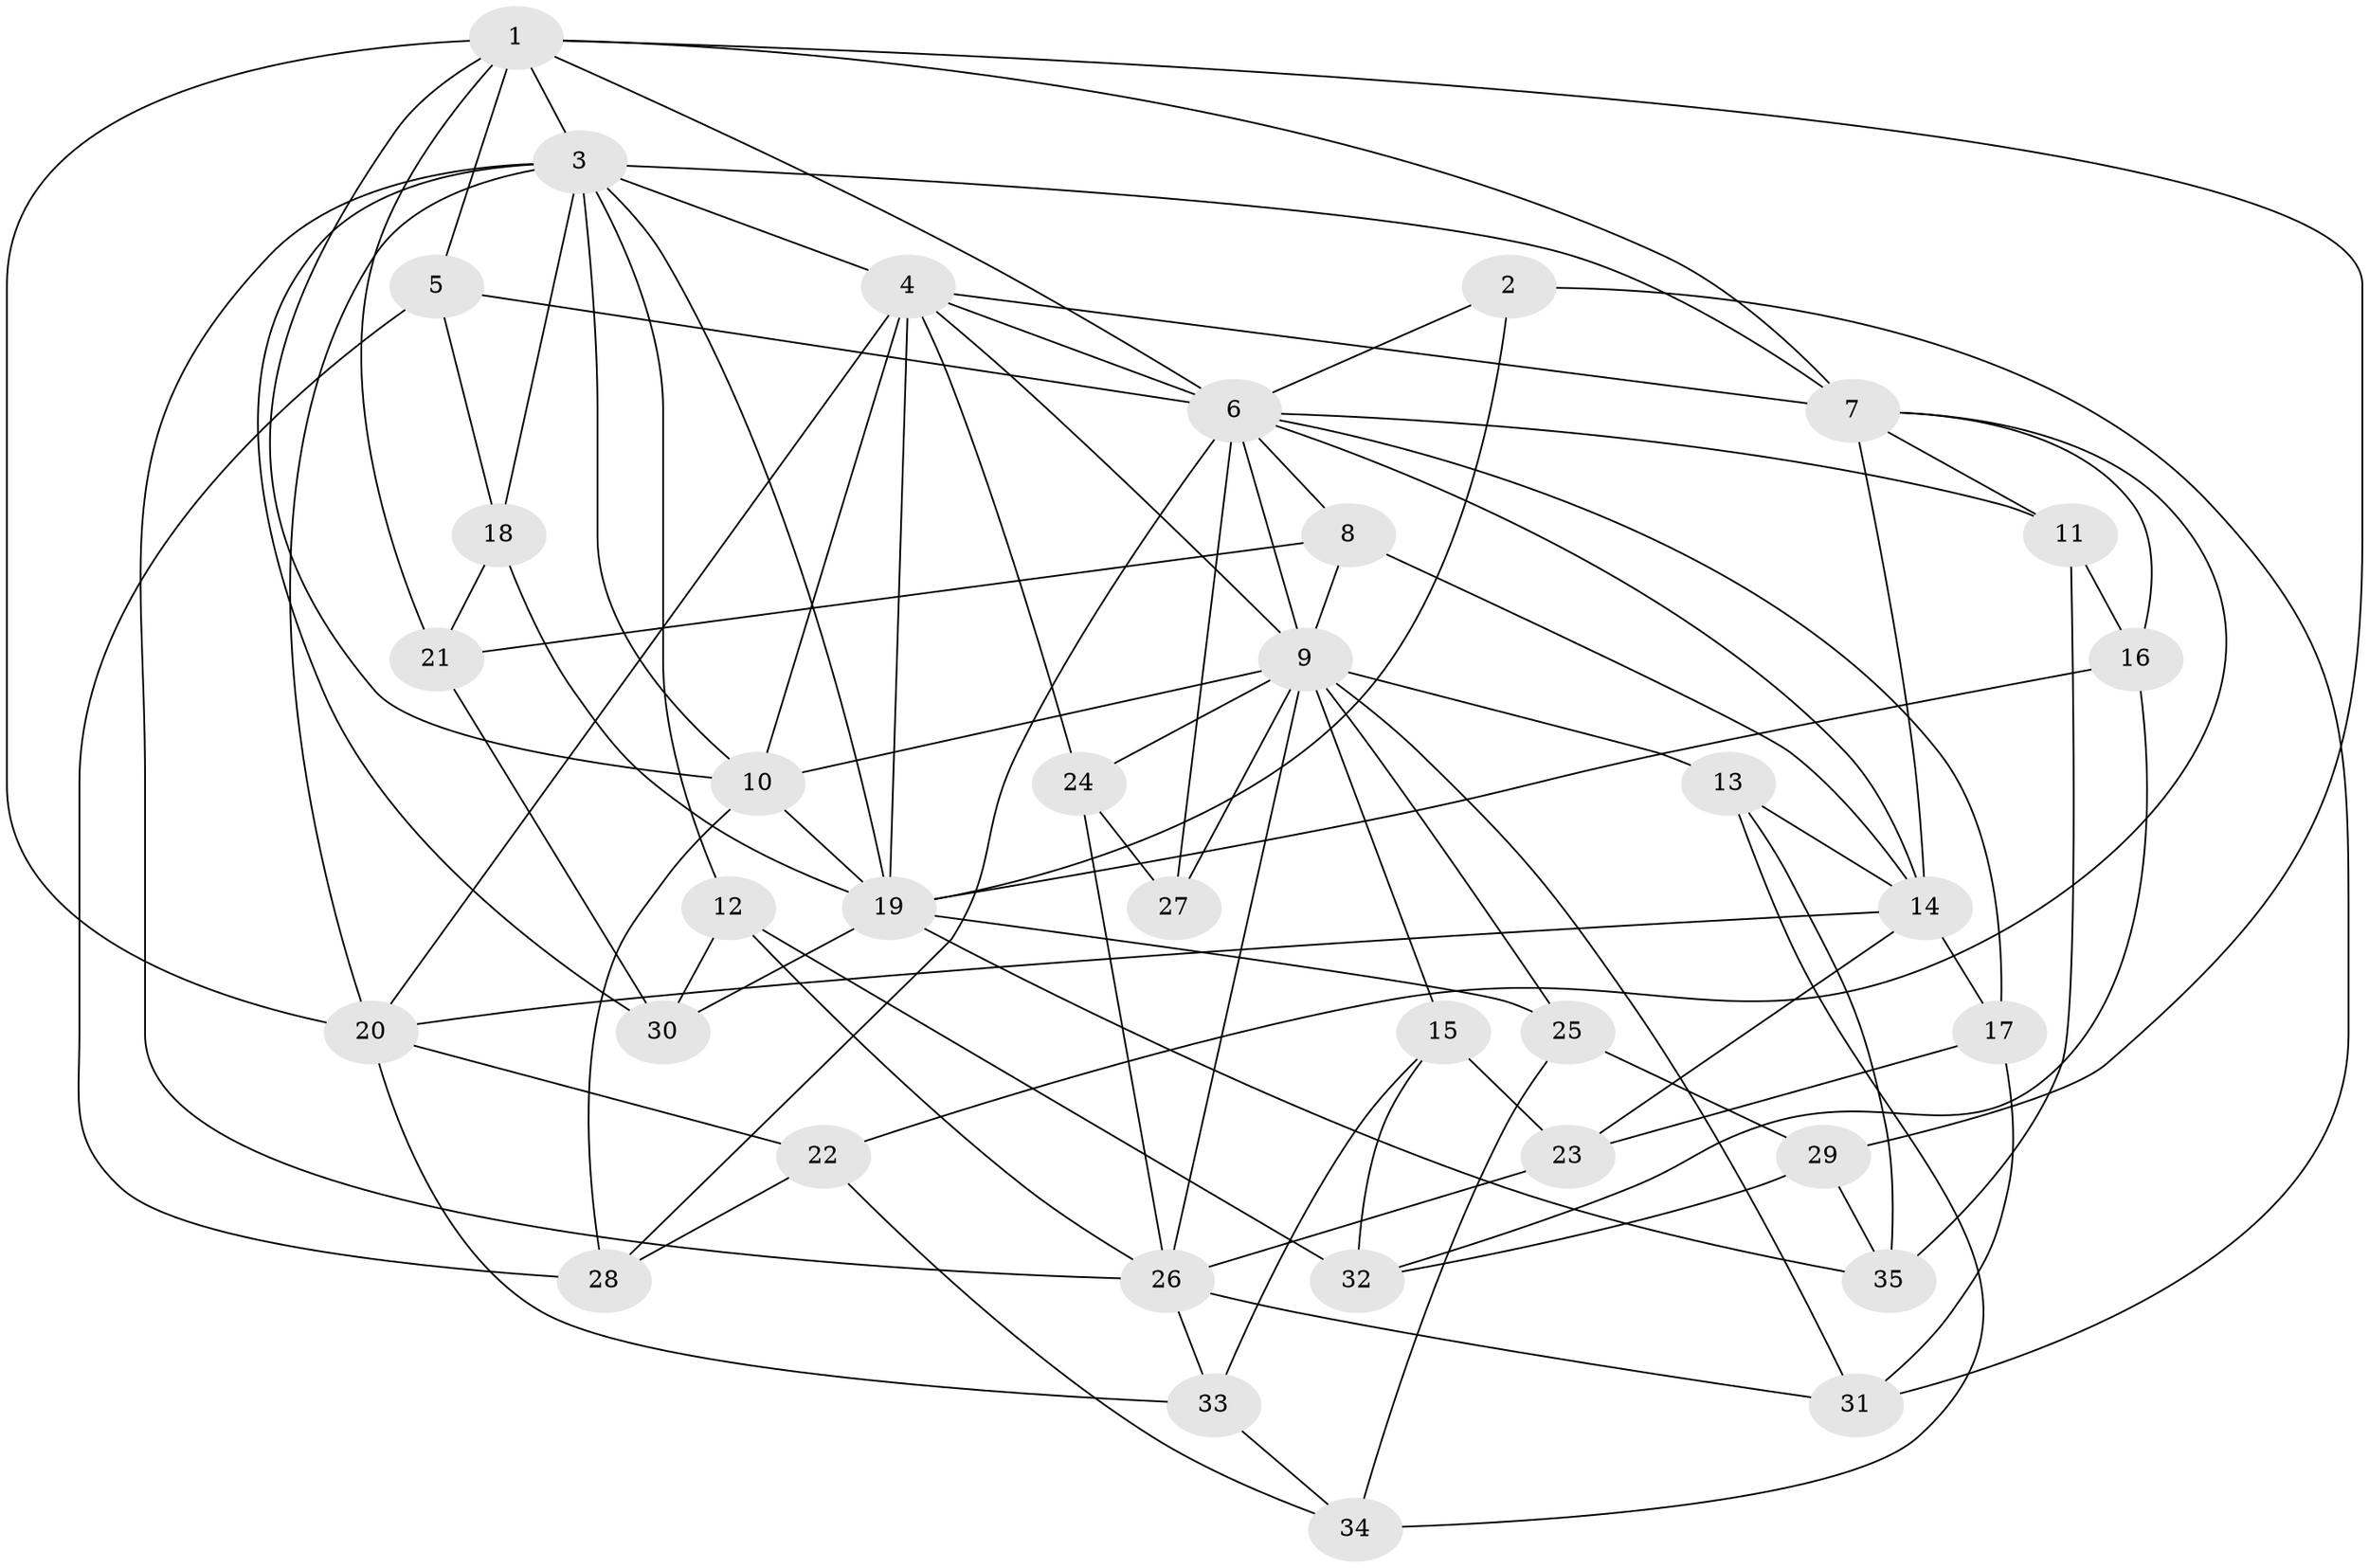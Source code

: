 // original degree distribution, {4: 1.0}
// Generated by graph-tools (version 1.1) at 2025/38/03/09/25 02:38:17]
// undirected, 35 vertices, 92 edges
graph export_dot {
graph [start="1"]
  node [color=gray90,style=filled];
  1;
  2;
  3;
  4;
  5;
  6;
  7;
  8;
  9;
  10;
  11;
  12;
  13;
  14;
  15;
  16;
  17;
  18;
  19;
  20;
  21;
  22;
  23;
  24;
  25;
  26;
  27;
  28;
  29;
  30;
  31;
  32;
  33;
  34;
  35;
  1 -- 3 [weight=1.0];
  1 -- 5 [weight=1.0];
  1 -- 6 [weight=1.0];
  1 -- 7 [weight=1.0];
  1 -- 10 [weight=1.0];
  1 -- 20 [weight=1.0];
  1 -- 21 [weight=1.0];
  1 -- 29 [weight=1.0];
  2 -- 6 [weight=1.0];
  2 -- 19 [weight=2.0];
  2 -- 31 [weight=1.0];
  3 -- 4 [weight=2.0];
  3 -- 7 [weight=1.0];
  3 -- 10 [weight=1.0];
  3 -- 12 [weight=1.0];
  3 -- 18 [weight=1.0];
  3 -- 19 [weight=1.0];
  3 -- 20 [weight=2.0];
  3 -- 26 [weight=1.0];
  3 -- 30 [weight=1.0];
  4 -- 6 [weight=1.0];
  4 -- 7 [weight=2.0];
  4 -- 9 [weight=1.0];
  4 -- 10 [weight=3.0];
  4 -- 19 [weight=1.0];
  4 -- 20 [weight=1.0];
  4 -- 24 [weight=1.0];
  5 -- 6 [weight=1.0];
  5 -- 18 [weight=1.0];
  5 -- 28 [weight=1.0];
  6 -- 8 [weight=1.0];
  6 -- 9 [weight=1.0];
  6 -- 11 [weight=1.0];
  6 -- 14 [weight=1.0];
  6 -- 17 [weight=1.0];
  6 -- 27 [weight=2.0];
  6 -- 28 [weight=1.0];
  7 -- 11 [weight=1.0];
  7 -- 14 [weight=1.0];
  7 -- 16 [weight=1.0];
  7 -- 22 [weight=1.0];
  8 -- 9 [weight=1.0];
  8 -- 14 [weight=1.0];
  8 -- 21 [weight=1.0];
  9 -- 10 [weight=1.0];
  9 -- 13 [weight=1.0];
  9 -- 15 [weight=1.0];
  9 -- 24 [weight=1.0];
  9 -- 25 [weight=1.0];
  9 -- 26 [weight=2.0];
  9 -- 27 [weight=1.0];
  9 -- 31 [weight=1.0];
  10 -- 19 [weight=1.0];
  10 -- 28 [weight=1.0];
  11 -- 16 [weight=1.0];
  11 -- 35 [weight=1.0];
  12 -- 26 [weight=1.0];
  12 -- 30 [weight=1.0];
  12 -- 32 [weight=1.0];
  13 -- 14 [weight=1.0];
  13 -- 34 [weight=1.0];
  13 -- 35 [weight=1.0];
  14 -- 17 [weight=1.0];
  14 -- 20 [weight=2.0];
  14 -- 23 [weight=1.0];
  15 -- 23 [weight=1.0];
  15 -- 32 [weight=1.0];
  15 -- 33 [weight=1.0];
  16 -- 19 [weight=1.0];
  16 -- 32 [weight=1.0];
  17 -- 23 [weight=1.0];
  17 -- 31 [weight=1.0];
  18 -- 19 [weight=1.0];
  18 -- 21 [weight=1.0];
  19 -- 25 [weight=1.0];
  19 -- 30 [weight=1.0];
  19 -- 35 [weight=1.0];
  20 -- 22 [weight=1.0];
  20 -- 33 [weight=1.0];
  21 -- 30 [weight=1.0];
  22 -- 28 [weight=1.0];
  22 -- 34 [weight=1.0];
  23 -- 26 [weight=1.0];
  24 -- 26 [weight=1.0];
  24 -- 27 [weight=1.0];
  25 -- 29 [weight=1.0];
  25 -- 34 [weight=1.0];
  26 -- 31 [weight=1.0];
  26 -- 33 [weight=1.0];
  29 -- 32 [weight=1.0];
  29 -- 35 [weight=1.0];
  33 -- 34 [weight=1.0];
}

